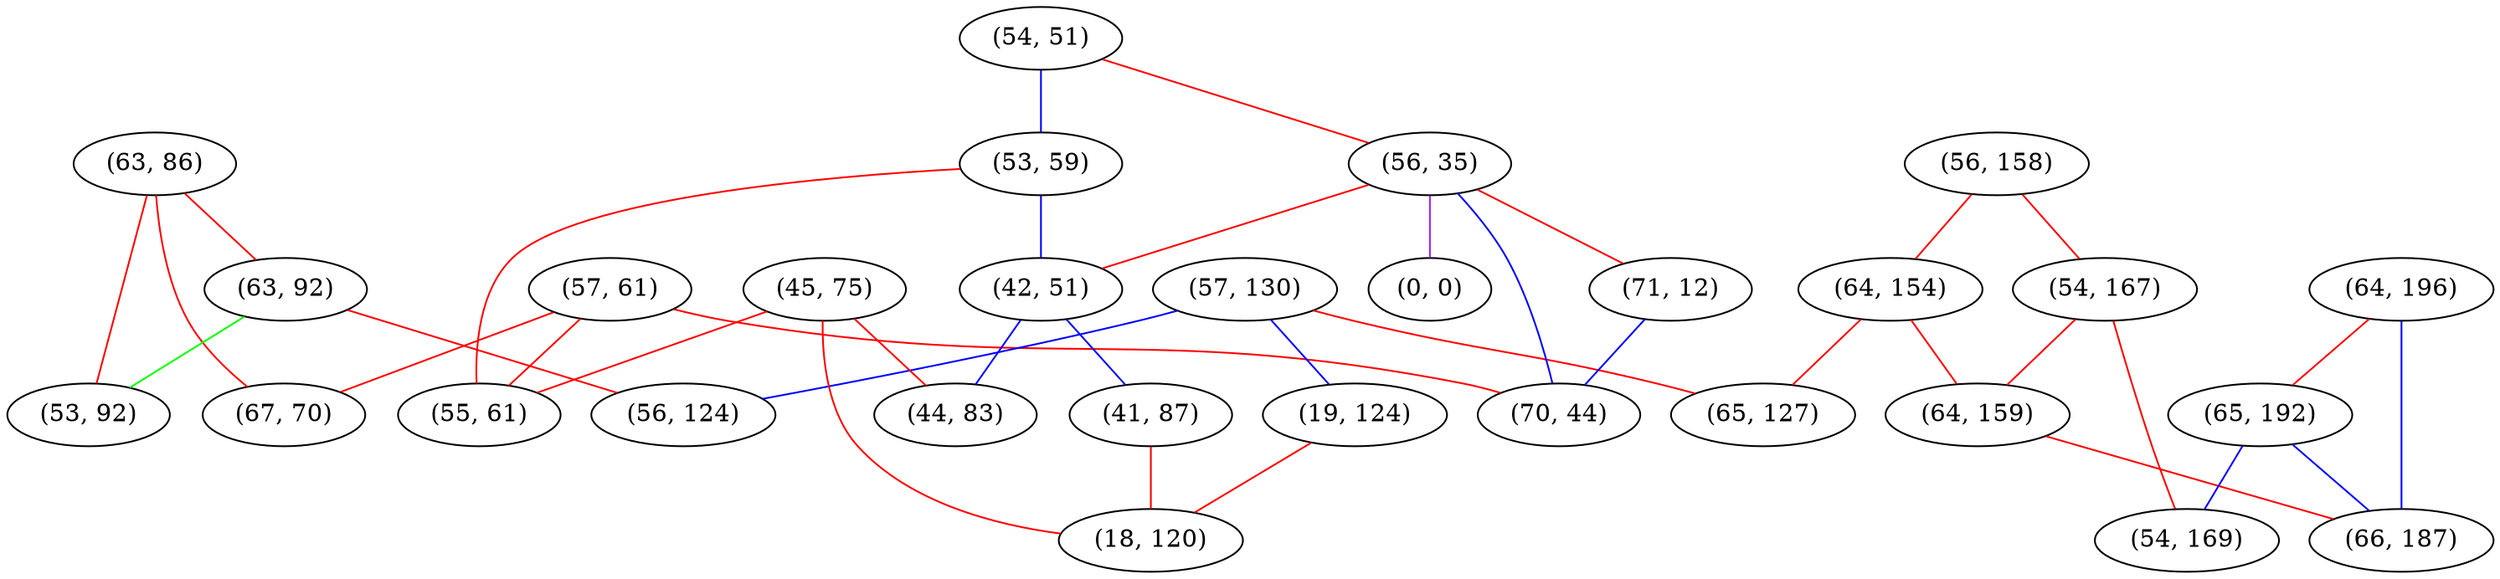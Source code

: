graph "" {
"(57, 61)";
"(54, 51)";
"(63, 86)";
"(57, 130)";
"(45, 75)";
"(56, 158)";
"(19, 124)";
"(64, 154)";
"(53, 59)";
"(56, 35)";
"(54, 167)";
"(64, 159)";
"(64, 196)";
"(65, 127)";
"(63, 92)";
"(0, 0)";
"(67, 70)";
"(56, 124)";
"(71, 12)";
"(55, 61)";
"(42, 51)";
"(44, 83)";
"(41, 87)";
"(65, 192)";
"(66, 187)";
"(18, 120)";
"(53, 92)";
"(54, 169)";
"(70, 44)";
"(57, 61)" -- "(70, 44)"  [color=red, key=0, weight=1];
"(57, 61)" -- "(55, 61)"  [color=red, key=0, weight=1];
"(57, 61)" -- "(67, 70)"  [color=red, key=0, weight=1];
"(54, 51)" -- "(56, 35)"  [color=red, key=0, weight=1];
"(54, 51)" -- "(53, 59)"  [color=blue, key=0, weight=3];
"(63, 86)" -- "(63, 92)"  [color=red, key=0, weight=1];
"(63, 86)" -- "(53, 92)"  [color=red, key=0, weight=1];
"(63, 86)" -- "(67, 70)"  [color=red, key=0, weight=1];
"(57, 130)" -- "(56, 124)"  [color=blue, key=0, weight=3];
"(57, 130)" -- "(19, 124)"  [color=blue, key=0, weight=3];
"(57, 130)" -- "(65, 127)"  [color=red, key=0, weight=1];
"(45, 75)" -- "(18, 120)"  [color=red, key=0, weight=1];
"(45, 75)" -- "(55, 61)"  [color=red, key=0, weight=1];
"(45, 75)" -- "(44, 83)"  [color=red, key=0, weight=1];
"(56, 158)" -- "(54, 167)"  [color=red, key=0, weight=1];
"(56, 158)" -- "(64, 154)"  [color=red, key=0, weight=1];
"(19, 124)" -- "(18, 120)"  [color=red, key=0, weight=1];
"(64, 154)" -- "(64, 159)"  [color=red, key=0, weight=1];
"(64, 154)" -- "(65, 127)"  [color=red, key=0, weight=1];
"(53, 59)" -- "(55, 61)"  [color=red, key=0, weight=1];
"(53, 59)" -- "(42, 51)"  [color=blue, key=0, weight=3];
"(56, 35)" -- "(71, 12)"  [color=red, key=0, weight=1];
"(56, 35)" -- "(0, 0)"  [color=purple, key=0, weight=4];
"(56, 35)" -- "(42, 51)"  [color=red, key=0, weight=1];
"(56, 35)" -- "(70, 44)"  [color=blue, key=0, weight=3];
"(54, 167)" -- "(54, 169)"  [color=red, key=0, weight=1];
"(54, 167)" -- "(64, 159)"  [color=red, key=0, weight=1];
"(64, 159)" -- "(66, 187)"  [color=red, key=0, weight=1];
"(64, 196)" -- "(65, 192)"  [color=red, key=0, weight=1];
"(64, 196)" -- "(66, 187)"  [color=blue, key=0, weight=3];
"(63, 92)" -- "(53, 92)"  [color=green, key=0, weight=2];
"(63, 92)" -- "(56, 124)"  [color=red, key=0, weight=1];
"(71, 12)" -- "(70, 44)"  [color=blue, key=0, weight=3];
"(42, 51)" -- "(44, 83)"  [color=blue, key=0, weight=3];
"(42, 51)" -- "(41, 87)"  [color=blue, key=0, weight=3];
"(41, 87)" -- "(18, 120)"  [color=red, key=0, weight=1];
"(65, 192)" -- "(54, 169)"  [color=blue, key=0, weight=3];
"(65, 192)" -- "(66, 187)"  [color=blue, key=0, weight=3];
}
